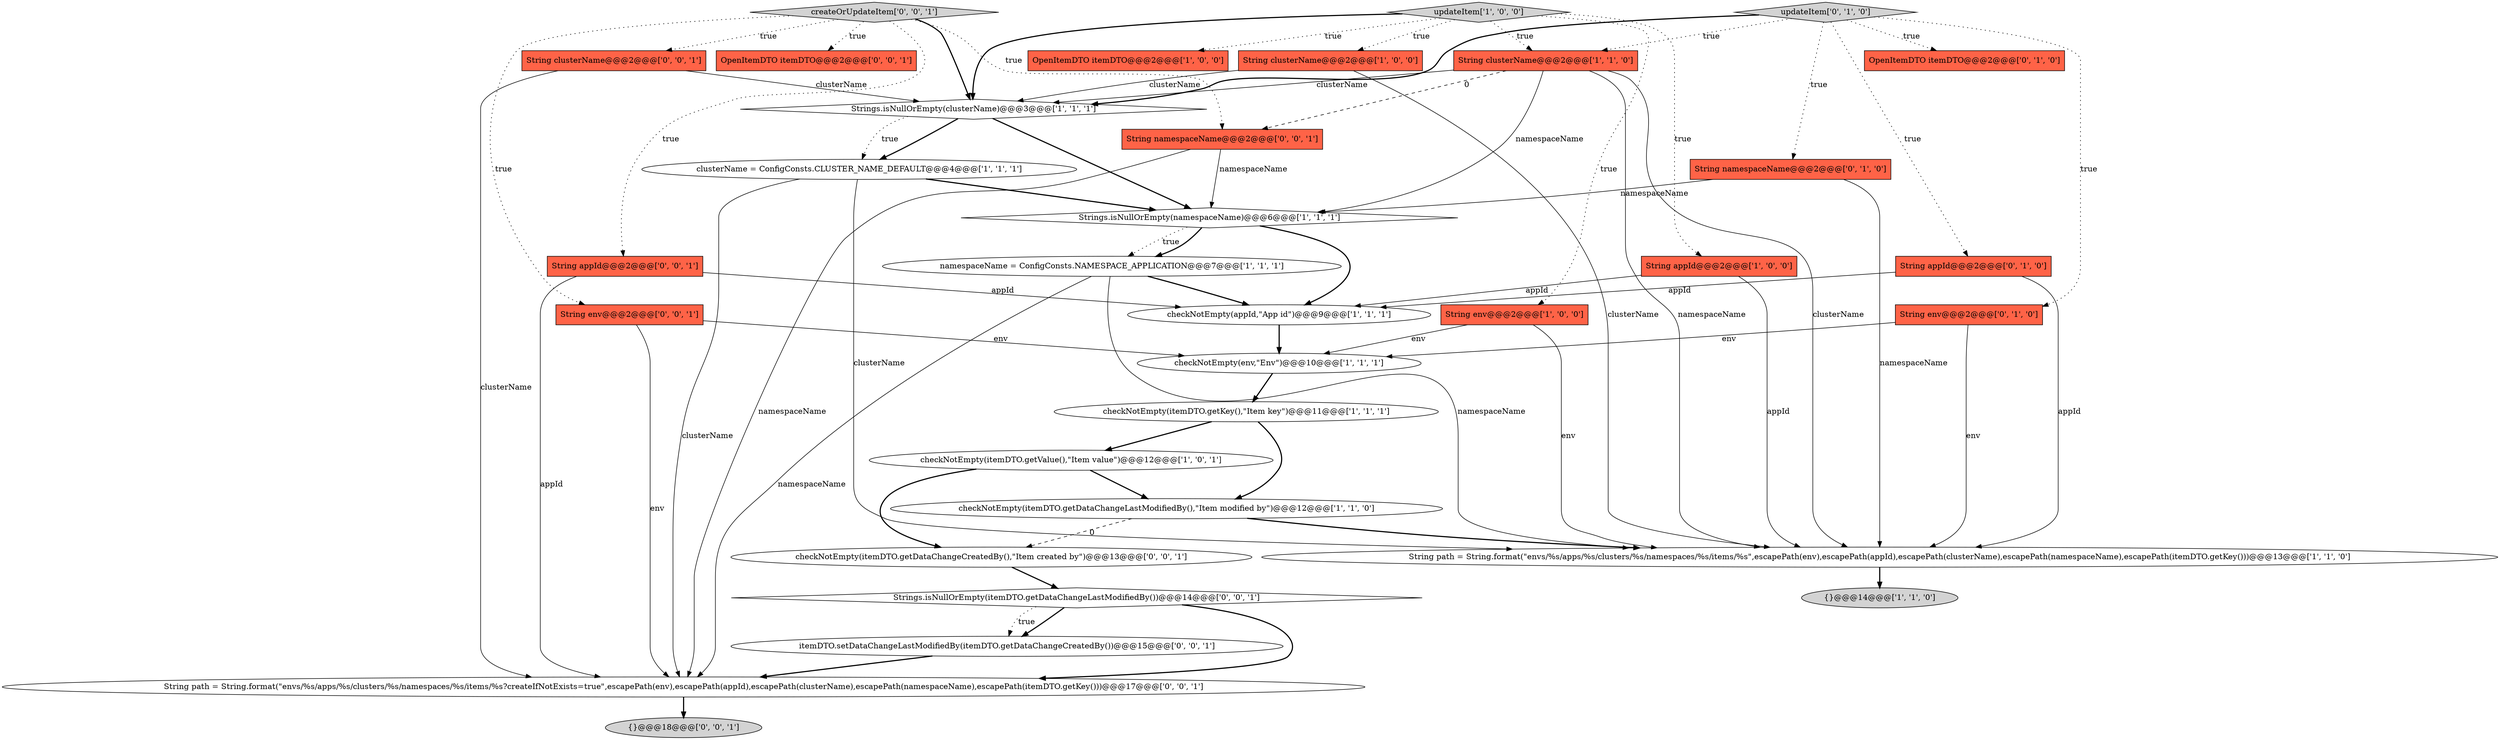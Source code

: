 digraph {
30 [style = filled, label = "String namespaceName@@@2@@@['0', '0', '1']", fillcolor = tomato, shape = box image = "AAA0AAABBB3BBB"];
14 [style = filled, label = "Strings.isNullOrEmpty(namespaceName)@@@6@@@['1', '1', '1']", fillcolor = white, shape = diamond image = "AAA0AAABBB1BBB"];
23 [style = filled, label = "itemDTO.setDataChangeLastModifiedBy(itemDTO.getDataChangeCreatedBy())@@@15@@@['0', '0', '1']", fillcolor = white, shape = ellipse image = "AAA0AAABBB3BBB"];
15 [style = filled, label = "String clusterName@@@2@@@['1', '1', '0']", fillcolor = tomato, shape = box image = "AAA0AAABBB1BBB"];
31 [style = filled, label = "{}@@@18@@@['0', '0', '1']", fillcolor = lightgray, shape = ellipse image = "AAA0AAABBB3BBB"];
4 [style = filled, label = "checkNotEmpty(itemDTO.getKey(),\"Item key\")@@@11@@@['1', '1', '1']", fillcolor = white, shape = ellipse image = "AAA0AAABBB1BBB"];
6 [style = filled, label = "checkNotEmpty(appId,\"App id\")@@@9@@@['1', '1', '1']", fillcolor = white, shape = ellipse image = "AAA0AAABBB1BBB"];
10 [style = filled, label = "updateItem['1', '0', '0']", fillcolor = lightgray, shape = diamond image = "AAA0AAABBB1BBB"];
16 [style = filled, label = "clusterName = ConfigConsts.CLUSTER_NAME_DEFAULT@@@4@@@['1', '1', '1']", fillcolor = white, shape = ellipse image = "AAA0AAABBB1BBB"];
11 [style = filled, label = "namespaceName = ConfigConsts.NAMESPACE_APPLICATION@@@7@@@['1', '1', '1']", fillcolor = white, shape = ellipse image = "AAA0AAABBB1BBB"];
5 [style = filled, label = "OpenItemDTO itemDTO@@@2@@@['1', '0', '0']", fillcolor = tomato, shape = box image = "AAA0AAABBB1BBB"];
27 [style = filled, label = "String clusterName@@@2@@@['0', '0', '1']", fillcolor = tomato, shape = box image = "AAA0AAABBB3BBB"];
20 [style = filled, label = "String namespaceName@@@2@@@['0', '1', '0']", fillcolor = tomato, shape = box image = "AAA0AAABBB2BBB"];
0 [style = filled, label = "checkNotEmpty(env,\"Env\")@@@10@@@['1', '1', '1']", fillcolor = white, shape = ellipse image = "AAA0AAABBB1BBB"];
2 [style = filled, label = "checkNotEmpty(itemDTO.getDataChangeLastModifiedBy(),\"Item modified by\")@@@12@@@['1', '1', '0']", fillcolor = white, shape = ellipse image = "AAA0AAABBB1BBB"];
7 [style = filled, label = "String clusterName@@@2@@@['1', '0', '0']", fillcolor = tomato, shape = box image = "AAA0AAABBB1BBB"];
9 [style = filled, label = "String appId@@@2@@@['1', '0', '0']", fillcolor = tomato, shape = box image = "AAA0AAABBB1BBB"];
19 [style = filled, label = "String env@@@2@@@['0', '1', '0']", fillcolor = tomato, shape = box image = "AAA0AAABBB2BBB"];
13 [style = filled, label = "String env@@@2@@@['1', '0', '0']", fillcolor = tomato, shape = box image = "AAA0AAABBB1BBB"];
22 [style = filled, label = "String env@@@2@@@['0', '0', '1']", fillcolor = tomato, shape = box image = "AAA0AAABBB3BBB"];
1 [style = filled, label = "checkNotEmpty(itemDTO.getValue(),\"Item value\")@@@12@@@['1', '0', '1']", fillcolor = white, shape = ellipse image = "AAA0AAABBB1BBB"];
32 [style = filled, label = "createOrUpdateItem['0', '0', '1']", fillcolor = lightgray, shape = diamond image = "AAA0AAABBB3BBB"];
26 [style = filled, label = "OpenItemDTO itemDTO@@@2@@@['0', '0', '1']", fillcolor = tomato, shape = box image = "AAA0AAABBB3BBB"];
17 [style = filled, label = "OpenItemDTO itemDTO@@@2@@@['0', '1', '0']", fillcolor = tomato, shape = box image = "AAA0AAABBB2BBB"];
18 [style = filled, label = "String appId@@@2@@@['0', '1', '0']", fillcolor = tomato, shape = box image = "AAA0AAABBB2BBB"];
21 [style = filled, label = "updateItem['0', '1', '0']", fillcolor = lightgray, shape = diamond image = "AAA0AAABBB2BBB"];
8 [style = filled, label = "String path = String.format(\"envs/%s/apps/%s/clusters/%s/namespaces/%s/items/%s\",escapePath(env),escapePath(appId),escapePath(clusterName),escapePath(namespaceName),escapePath(itemDTO.getKey()))@@@13@@@['1', '1', '0']", fillcolor = white, shape = ellipse image = "AAA0AAABBB1BBB"];
24 [style = filled, label = "checkNotEmpty(itemDTO.getDataChangeCreatedBy(),\"Item created by\")@@@13@@@['0', '0', '1']", fillcolor = white, shape = ellipse image = "AAA0AAABBB3BBB"];
29 [style = filled, label = "String path = String.format(\"envs/%s/apps/%s/clusters/%s/namespaces/%s/items/%s?createIfNotExists=true\",escapePath(env),escapePath(appId),escapePath(clusterName),escapePath(namespaceName),escapePath(itemDTO.getKey()))@@@17@@@['0', '0', '1']", fillcolor = white, shape = ellipse image = "AAA0AAABBB3BBB"];
28 [style = filled, label = "String appId@@@2@@@['0', '0', '1']", fillcolor = tomato, shape = box image = "AAA0AAABBB3BBB"];
3 [style = filled, label = "Strings.isNullOrEmpty(clusterName)@@@3@@@['1', '1', '1']", fillcolor = white, shape = diamond image = "AAA0AAABBB1BBB"];
12 [style = filled, label = "{}@@@14@@@['1', '1', '0']", fillcolor = lightgray, shape = ellipse image = "AAA0AAABBB1BBB"];
25 [style = filled, label = "Strings.isNullOrEmpty(itemDTO.getDataChangeLastModifiedBy())@@@14@@@['0', '0', '1']", fillcolor = white, shape = diamond image = "AAA0AAABBB3BBB"];
32->28 [style = dotted, label="true"];
7->8 [style = solid, label="clusterName"];
21->20 [style = dotted, label="true"];
21->15 [style = dotted, label="true"];
18->6 [style = solid, label="appId"];
9->8 [style = solid, label="appId"];
21->18 [style = dotted, label="true"];
25->23 [style = bold, label=""];
30->29 [style = solid, label="namespaceName"];
15->3 [style = solid, label="clusterName"];
3->14 [style = bold, label=""];
11->6 [style = bold, label=""];
29->31 [style = bold, label=""];
16->29 [style = solid, label="clusterName"];
15->30 [style = dashed, label="0"];
10->3 [style = bold, label=""];
20->14 [style = solid, label="namespaceName"];
21->17 [style = dotted, label="true"];
6->0 [style = bold, label=""];
19->8 [style = solid, label="env"];
4->2 [style = bold, label=""];
25->29 [style = bold, label=""];
3->16 [style = bold, label=""];
10->9 [style = dotted, label="true"];
10->5 [style = dotted, label="true"];
15->8 [style = solid, label="clusterName"];
10->15 [style = dotted, label="true"];
23->29 [style = bold, label=""];
32->27 [style = dotted, label="true"];
28->6 [style = solid, label="appId"];
27->3 [style = solid, label="clusterName"];
20->8 [style = solid, label="namespaceName"];
15->8 [style = solid, label="namespaceName"];
19->0 [style = solid, label="env"];
30->14 [style = solid, label="namespaceName"];
10->13 [style = dotted, label="true"];
11->8 [style = solid, label="namespaceName"];
0->4 [style = bold, label=""];
1->24 [style = bold, label=""];
7->3 [style = solid, label="clusterName"];
24->25 [style = bold, label=""];
21->19 [style = dotted, label="true"];
32->30 [style = dotted, label="true"];
9->6 [style = solid, label="appId"];
22->29 [style = solid, label="env"];
8->12 [style = bold, label=""];
14->11 [style = dotted, label="true"];
16->14 [style = bold, label=""];
32->26 [style = dotted, label="true"];
4->1 [style = bold, label=""];
1->2 [style = bold, label=""];
13->0 [style = solid, label="env"];
25->23 [style = dotted, label="true"];
18->8 [style = solid, label="appId"];
3->16 [style = dotted, label="true"];
2->24 [style = dashed, label="0"];
32->3 [style = bold, label=""];
27->29 [style = solid, label="clusterName"];
15->14 [style = solid, label="namespaceName"];
11->29 [style = solid, label="namespaceName"];
32->22 [style = dotted, label="true"];
14->11 [style = bold, label=""];
10->7 [style = dotted, label="true"];
22->0 [style = solid, label="env"];
16->8 [style = solid, label="clusterName"];
14->6 [style = bold, label=""];
2->8 [style = bold, label=""];
21->3 [style = bold, label=""];
28->29 [style = solid, label="appId"];
13->8 [style = solid, label="env"];
}
